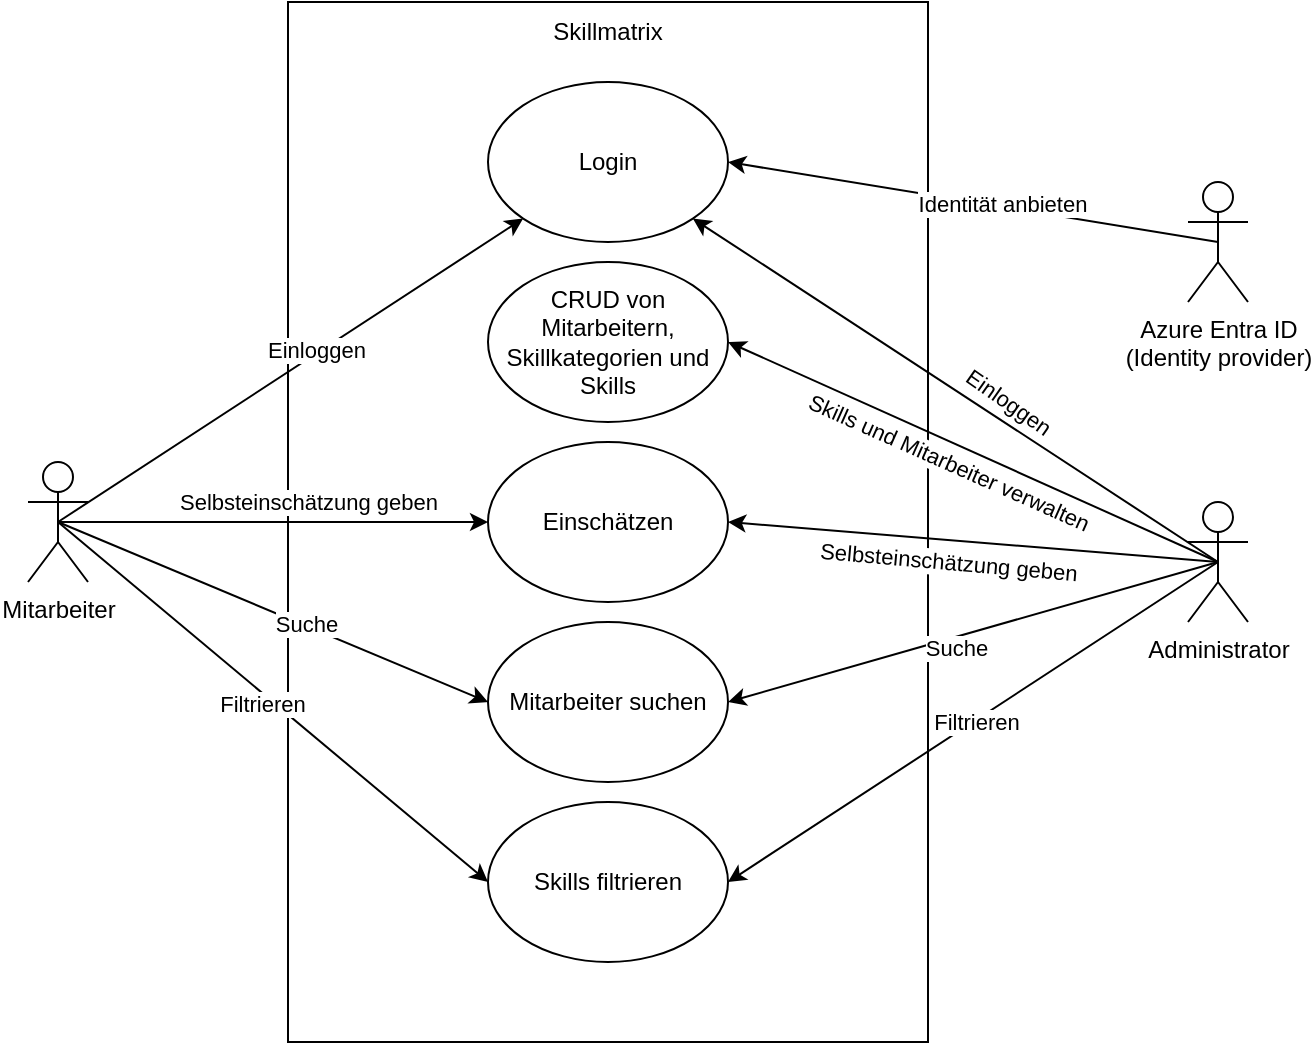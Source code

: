 <mxfile version="22.1.21" type="device">
  <diagram name="Seite-1" id="kcoCjrc7x7H8Z4cEgfcB">
    <mxGraphModel dx="1195" dy="728" grid="1" gridSize="10" guides="1" tooltips="1" connect="1" arrows="1" fold="1" page="1" pageScale="1" pageWidth="827" pageHeight="1169" math="0" shadow="0">
      <root>
        <mxCell id="0" />
        <mxCell id="1" parent="0" />
        <mxCell id="nMscobphGVdHo44HcNS7-1" value="" style="rounded=0;whiteSpace=wrap;html=1;" vertex="1" parent="1">
          <mxGeometry x="230" y="160" width="320" height="520" as="geometry" />
        </mxCell>
        <mxCell id="nMscobphGVdHo44HcNS7-2" value="Skillmatrix" style="text;html=1;strokeColor=none;fillColor=none;align=center;verticalAlign=middle;whiteSpace=wrap;rounded=0;" vertex="1" parent="1">
          <mxGeometry x="360" y="160" width="60" height="30" as="geometry" />
        </mxCell>
        <mxCell id="nMscobphGVdHo44HcNS7-3" value="Mitarbeiter" style="shape=umlActor;verticalLabelPosition=bottom;verticalAlign=top;html=1;outlineConnect=0;" vertex="1" parent="1">
          <mxGeometry x="100" y="390" width="30" height="60" as="geometry" />
        </mxCell>
        <mxCell id="nMscobphGVdHo44HcNS7-8" value="Administrator" style="shape=umlActor;verticalLabelPosition=bottom;verticalAlign=top;html=1;outlineConnect=0;" vertex="1" parent="1">
          <mxGeometry x="680" y="410" width="30" height="60" as="geometry" />
        </mxCell>
        <mxCell id="nMscobphGVdHo44HcNS7-9" value="CRUD von Mitarbeitern, Skillkategorien und Skills" style="ellipse;whiteSpace=wrap;html=1;" vertex="1" parent="1">
          <mxGeometry x="330" y="290" width="120" height="80" as="geometry" />
        </mxCell>
        <mxCell id="nMscobphGVdHo44HcNS7-11" value="" style="endArrow=classic;html=1;rounded=0;entryX=1;entryY=0.5;entryDx=0;entryDy=0;exitX=0.5;exitY=0.5;exitDx=0;exitDy=0;exitPerimeter=0;" edge="1" parent="1" source="nMscobphGVdHo44HcNS7-8" target="nMscobphGVdHo44HcNS7-9">
          <mxGeometry width="50" height="50" relative="1" as="geometry">
            <mxPoint x="280" y="310" as="sourcePoint" />
            <mxPoint x="330" y="260" as="targetPoint" />
          </mxGeometry>
        </mxCell>
        <mxCell id="nMscobphGVdHo44HcNS7-33" value="Skills und Mitarbeiter verwalten" style="edgeLabel;html=1;align=center;verticalAlign=middle;resizable=0;points=[];rotation=24;" vertex="1" connectable="0" parent="nMscobphGVdHo44HcNS7-11">
          <mxGeometry x="0.067" y="1" relative="1" as="geometry">
            <mxPoint x="-4" y="8" as="offset" />
          </mxGeometry>
        </mxCell>
        <mxCell id="nMscobphGVdHo44HcNS7-14" value="Einschätzen" style="ellipse;whiteSpace=wrap;html=1;" vertex="1" parent="1">
          <mxGeometry x="330" y="380" width="120" height="80" as="geometry" />
        </mxCell>
        <mxCell id="nMscobphGVdHo44HcNS7-16" value="" style="endArrow=classic;html=1;rounded=0;entryX=1;entryY=0.5;entryDx=0;entryDy=0;exitX=0.5;exitY=0.5;exitDx=0;exitDy=0;exitPerimeter=0;" edge="1" parent="1" source="nMscobphGVdHo44HcNS7-8" target="nMscobphGVdHo44HcNS7-14">
          <mxGeometry width="50" height="50" relative="1" as="geometry">
            <mxPoint x="115" y="300" as="sourcePoint" />
            <mxPoint x="364" y="340" as="targetPoint" />
          </mxGeometry>
        </mxCell>
        <mxCell id="nMscobphGVdHo44HcNS7-35" value="Selbsteinschätzung geben" style="edgeLabel;html=1;align=center;verticalAlign=middle;resizable=0;points=[];rotation=5;" vertex="1" connectable="0" parent="nMscobphGVdHo44HcNS7-16">
          <mxGeometry x="-0.061" y="-1" relative="1" as="geometry">
            <mxPoint x="-20" y="10" as="offset" />
          </mxGeometry>
        </mxCell>
        <mxCell id="nMscobphGVdHo44HcNS7-17" value="" style="endArrow=classic;html=1;rounded=0;entryX=0;entryY=0.5;entryDx=0;entryDy=0;exitX=0.5;exitY=0.5;exitDx=0;exitDy=0;exitPerimeter=0;" edge="1" parent="1" source="nMscobphGVdHo44HcNS7-3" target="nMscobphGVdHo44HcNS7-14">
          <mxGeometry width="50" height="50" relative="1" as="geometry">
            <mxPoint x="115" y="300" as="sourcePoint" />
            <mxPoint x="364" y="450" as="targetPoint" />
          </mxGeometry>
        </mxCell>
        <mxCell id="nMscobphGVdHo44HcNS7-41" value="Selbsteinschätzung geben" style="edgeLabel;html=1;align=center;verticalAlign=middle;resizable=0;points=[];" vertex="1" connectable="0" parent="nMscobphGVdHo44HcNS7-17">
          <mxGeometry x="0.367" y="2" relative="1" as="geometry">
            <mxPoint x="-22" y="-8" as="offset" />
          </mxGeometry>
        </mxCell>
        <mxCell id="nMscobphGVdHo44HcNS7-20" value="Azure Entra ID&lt;br&gt;(Identity provider)" style="shape=umlActor;verticalLabelPosition=bottom;verticalAlign=top;html=1;outlineConnect=0;" vertex="1" parent="1">
          <mxGeometry x="680" y="250" width="30" height="60" as="geometry" />
        </mxCell>
        <mxCell id="nMscobphGVdHo44HcNS7-21" value="Login" style="ellipse;whiteSpace=wrap;html=1;" vertex="1" parent="1">
          <mxGeometry x="330" y="200" width="120" height="80" as="geometry" />
        </mxCell>
        <mxCell id="nMscobphGVdHo44HcNS7-22" value="" style="endArrow=classic;html=1;rounded=0;entryX=1;entryY=0.5;entryDx=0;entryDy=0;exitX=0.5;exitY=0.5;exitDx=0;exitDy=0;exitPerimeter=0;" edge="1" parent="1" source="nMscobphGVdHo44HcNS7-20" target="nMscobphGVdHo44HcNS7-21">
          <mxGeometry width="50" height="50" relative="1" as="geometry">
            <mxPoint x="660" y="490" as="sourcePoint" />
            <mxPoint x="710" y="440" as="targetPoint" />
          </mxGeometry>
        </mxCell>
        <mxCell id="nMscobphGVdHo44HcNS7-43" value="Identität anbieten" style="edgeLabel;html=1;align=center;verticalAlign=middle;resizable=0;points=[];" vertex="1" connectable="0" parent="nMscobphGVdHo44HcNS7-22">
          <mxGeometry x="-0.118" relative="1" as="geometry">
            <mxPoint y="-2" as="offset" />
          </mxGeometry>
        </mxCell>
        <mxCell id="nMscobphGVdHo44HcNS7-24" value="" style="endArrow=classic;html=1;rounded=0;entryX=0;entryY=1;entryDx=0;entryDy=0;exitX=0.5;exitY=0.5;exitDx=0;exitDy=0;exitPerimeter=0;" edge="1" parent="1" source="nMscobphGVdHo44HcNS7-3" target="nMscobphGVdHo44HcNS7-21">
          <mxGeometry width="50" height="50" relative="1" as="geometry">
            <mxPoint x="250" y="290" as="sourcePoint" />
            <mxPoint x="300" y="240" as="targetPoint" />
          </mxGeometry>
        </mxCell>
        <mxCell id="nMscobphGVdHo44HcNS7-42" value="Einloggen" style="edgeLabel;html=1;align=center;verticalAlign=middle;resizable=0;points=[];" vertex="1" connectable="0" parent="nMscobphGVdHo44HcNS7-24">
          <mxGeometry x="0.111" y="2" relative="1" as="geometry">
            <mxPoint as="offset" />
          </mxGeometry>
        </mxCell>
        <mxCell id="nMscobphGVdHo44HcNS7-26" value="Mitarbeiter suchen" style="ellipse;whiteSpace=wrap;html=1;" vertex="1" parent="1">
          <mxGeometry x="330" y="470" width="120" height="80" as="geometry" />
        </mxCell>
        <mxCell id="nMscobphGVdHo44HcNS7-27" value="Skills filtrieren" style="ellipse;whiteSpace=wrap;html=1;" vertex="1" parent="1">
          <mxGeometry x="330" y="560" width="120" height="80" as="geometry" />
        </mxCell>
        <mxCell id="nMscobphGVdHo44HcNS7-28" value="" style="endArrow=classic;html=1;rounded=0;entryX=1;entryY=0.5;entryDx=0;entryDy=0;exitX=0.5;exitY=0.5;exitDx=0;exitDy=0;exitPerimeter=0;" edge="1" parent="1" source="nMscobphGVdHo44HcNS7-8" target="nMscobphGVdHo44HcNS7-26">
          <mxGeometry width="50" height="50" relative="1" as="geometry">
            <mxPoint x="115" y="300" as="sourcePoint" />
            <mxPoint x="358" y="402" as="targetPoint" />
          </mxGeometry>
        </mxCell>
        <mxCell id="nMscobphGVdHo44HcNS7-37" value="Suche" style="edgeLabel;html=1;align=center;verticalAlign=middle;resizable=0;points=[];" vertex="1" connectable="0" parent="nMscobphGVdHo44HcNS7-28">
          <mxGeometry x="0.079" y="4" relative="1" as="geometry">
            <mxPoint y="1" as="offset" />
          </mxGeometry>
        </mxCell>
        <mxCell id="nMscobphGVdHo44HcNS7-29" value="" style="endArrow=classic;html=1;rounded=0;entryX=0;entryY=0.5;entryDx=0;entryDy=0;exitX=0.5;exitY=0.5;exitDx=0;exitDy=0;exitPerimeter=0;" edge="1" parent="1" source="nMscobphGVdHo44HcNS7-3" target="nMscobphGVdHo44HcNS7-26">
          <mxGeometry width="50" height="50" relative="1" as="geometry">
            <mxPoint x="115" y="300" as="sourcePoint" />
            <mxPoint x="358" y="492" as="targetPoint" />
          </mxGeometry>
        </mxCell>
        <mxCell id="nMscobphGVdHo44HcNS7-40" value="Suche" style="edgeLabel;html=1;align=center;verticalAlign=middle;resizable=0;points=[];" vertex="1" connectable="0" parent="nMscobphGVdHo44HcNS7-29">
          <mxGeometry x="0.15" y="1" relative="1" as="geometry">
            <mxPoint as="offset" />
          </mxGeometry>
        </mxCell>
        <mxCell id="nMscobphGVdHo44HcNS7-30" value="" style="endArrow=classic;html=1;rounded=0;entryX=1;entryY=1;entryDx=0;entryDy=0;exitX=0.5;exitY=0.5;exitDx=0;exitDy=0;exitPerimeter=0;" edge="1" parent="1" source="nMscobphGVdHo44HcNS7-8" target="nMscobphGVdHo44HcNS7-21">
          <mxGeometry width="50" height="50" relative="1" as="geometry">
            <mxPoint x="705" y="290" as="sourcePoint" />
            <mxPoint x="460" y="250" as="targetPoint" />
          </mxGeometry>
        </mxCell>
        <mxCell id="nMscobphGVdHo44HcNS7-34" value="Einloggen" style="edgeLabel;html=1;align=center;verticalAlign=middle;resizable=0;points=[];rotation=35;" vertex="1" connectable="0" parent="nMscobphGVdHo44HcNS7-30">
          <mxGeometry x="-0.126" y="2" relative="1" as="geometry">
            <mxPoint x="11" y="-7" as="offset" />
          </mxGeometry>
        </mxCell>
        <mxCell id="nMscobphGVdHo44HcNS7-31" value="" style="endArrow=classic;html=1;rounded=0;entryX=0;entryY=0.5;entryDx=0;entryDy=0;exitX=0.5;exitY=0.5;exitDx=0;exitDy=0;exitPerimeter=0;" edge="1" parent="1" source="nMscobphGVdHo44HcNS7-3" target="nMscobphGVdHo44HcNS7-27">
          <mxGeometry width="50" height="50" relative="1" as="geometry">
            <mxPoint x="125" y="430" as="sourcePoint" />
            <mxPoint x="358" y="458" as="targetPoint" />
          </mxGeometry>
        </mxCell>
        <mxCell id="nMscobphGVdHo44HcNS7-39" value="Filtrieren" style="edgeLabel;html=1;align=center;verticalAlign=middle;resizable=0;points=[];" vertex="1" connectable="0" parent="nMscobphGVdHo44HcNS7-31">
          <mxGeometry x="-0.025" y="-4" relative="1" as="geometry">
            <mxPoint as="offset" />
          </mxGeometry>
        </mxCell>
        <mxCell id="nMscobphGVdHo44HcNS7-32" value="" style="endArrow=classic;html=1;rounded=0;entryX=1;entryY=0.5;entryDx=0;entryDy=0;exitX=0.5;exitY=0.5;exitDx=0;exitDy=0;exitPerimeter=0;" edge="1" parent="1" source="nMscobphGVdHo44HcNS7-8" target="nMscobphGVdHo44HcNS7-27">
          <mxGeometry width="50" height="50" relative="1" as="geometry">
            <mxPoint x="705" y="450" as="sourcePoint" />
            <mxPoint x="460" y="520" as="targetPoint" />
          </mxGeometry>
        </mxCell>
        <mxCell id="nMscobphGVdHo44HcNS7-38" value="Filtrieren" style="edgeLabel;html=1;align=center;verticalAlign=middle;resizable=0;points=[];" vertex="1" connectable="0" parent="nMscobphGVdHo44HcNS7-32">
          <mxGeometry x="-0.009" y="1" relative="1" as="geometry">
            <mxPoint as="offset" />
          </mxGeometry>
        </mxCell>
      </root>
    </mxGraphModel>
  </diagram>
</mxfile>

